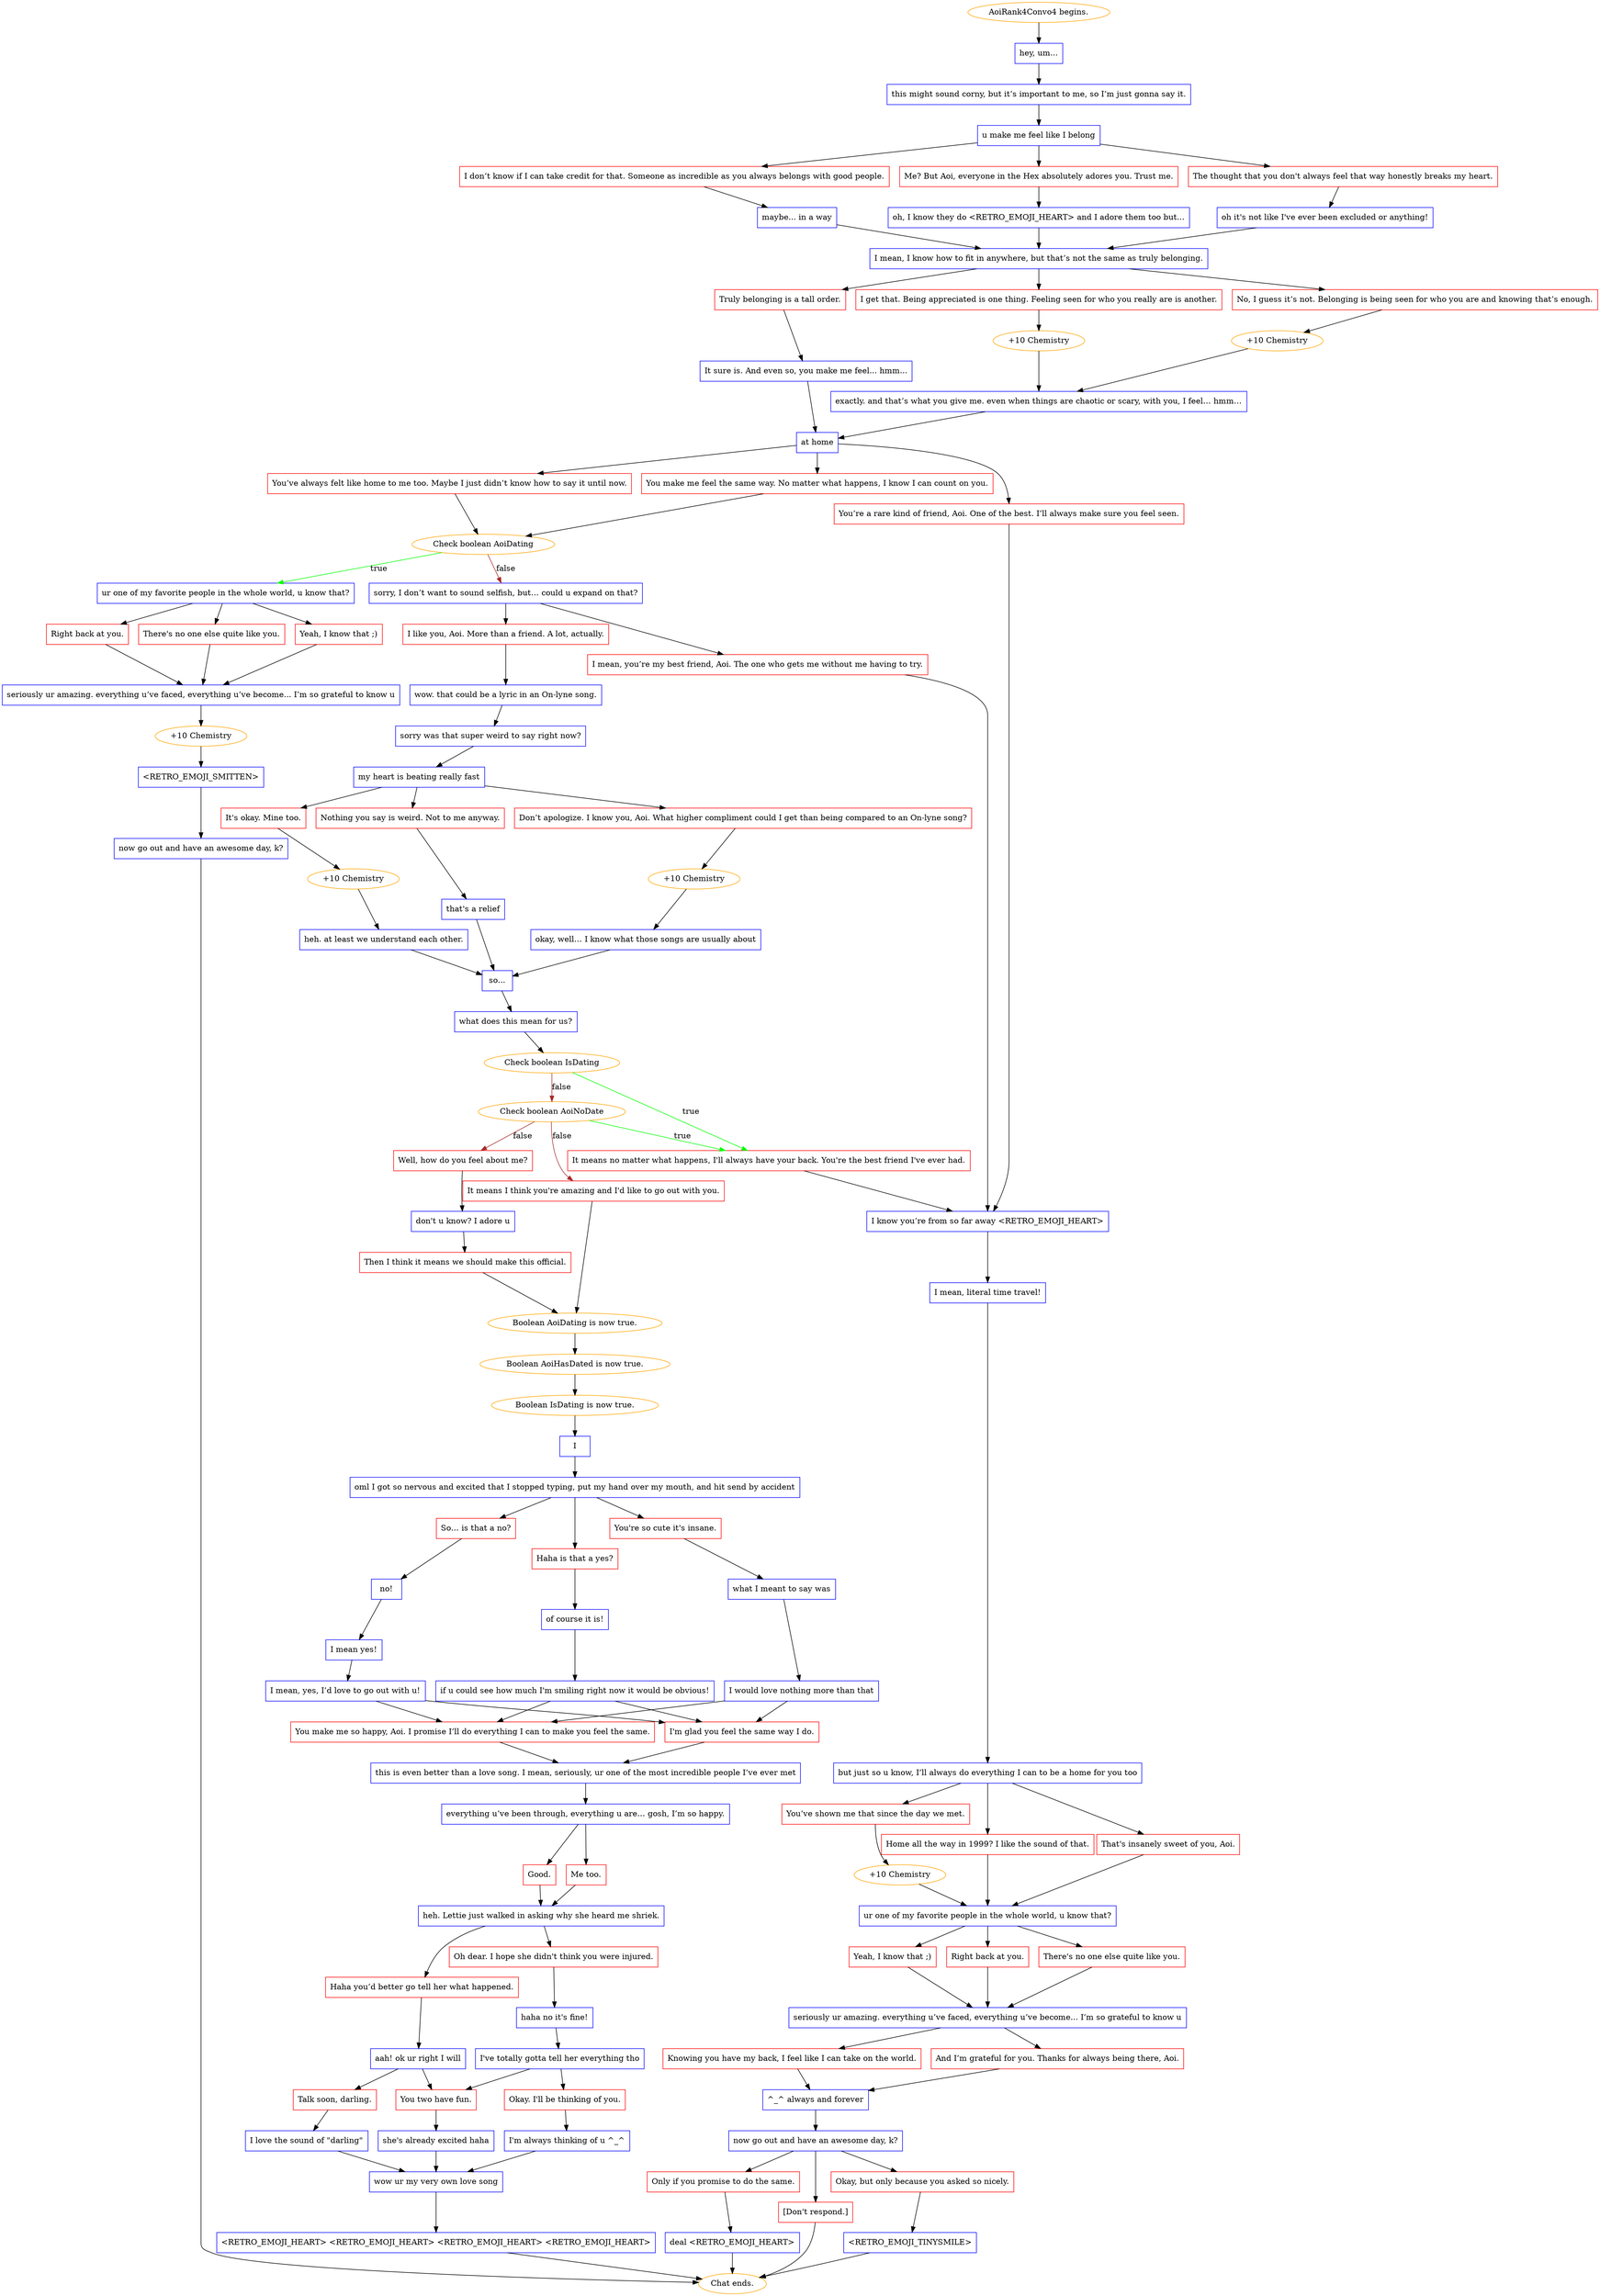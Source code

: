 digraph {
	"AoiRank4Convo4 begins." [color=orange];
		"AoiRank4Convo4 begins." -> 2556;
	2556 [label="hey, um...",shape=box,color=blue];
		2556 -> 2557;
	2557 [label="this might sound corny, but it’s important to me, so I’m just gonna say it.",shape=box,color=blue];
		2557 -> 2558;
	2558 [label="u make me feel like I belong",shape=box,color=blue];
		2558 -> 2559;
		2558 -> 2561;
		2558 -> 2563;
	2559 [label="I don’t know if I can take credit for that. Someone as incredible as you always belongs with good people.",shape=box,color=red];
		2559 -> 2560;
	2561 [label="Me? But Aoi, everyone in the Hex absolutely adores you. Trust me.",shape=box,color=red];
		2561 -> 2562;
	2563 [label="The thought that you don't always feel that way honestly breaks my heart.",shape=box,color=red];
		2563 -> 2564;
	2560 [label="maybe... in a way",shape=box,color=blue];
		2560 -> 2565;
	2562 [label="oh, I know they do <RETRO_EMOJI_HEART> and I adore them too but...",shape=box,color=blue];
		2562 -> 2565;
	2564 [label="oh it's not like I've ever been excluded or anything!",shape=box,color=blue];
		2564 -> 2565;
	2565 [label="I mean, I know how to fit in anywhere, but that’s not the same as truly belonging.",shape=box,color=blue];
		2565 -> 2566;
		2565 -> 2567;
		2565 -> 2568;
	2566 [label="I get that. Being appreciated is one thing. Feeling seen for who you really are is another.",shape=box,color=red];
		2566 -> 2569;
	2567 [label="No, I guess it’s not. Belonging is being seen for who you are and knowing that’s enough.",shape=box,color=red];
		2567 -> 2570;
	2568 [label="Truly belonging is a tall order.",shape=box,color=red];
		2568 -> 2571;
	2569 [label="+10 Chemistry",color=orange];
		2569 -> 2572;
	2570 [label="+10 Chemistry",color=orange];
		2570 -> 2572;
	2571 [label="It sure is. And even so, you make me feel... hmm...",shape=box,color=blue];
		2571 -> 2573;
	2572 [label="exactly. and that’s what you give me. even when things are chaotic or scary, with you, I feel… hmm…",shape=box,color=blue];
		2572 -> 2573;
	2573 [label="at home",shape=box,color=blue];
		2573 -> 2574;
		2573 -> 2575;
		2573 -> 2576;
	2574 [label="You’ve always felt like home to me too. Maybe I just didn’t know how to say it until now.",shape=box,color=red];
		2574 -> 3812;
	2575 [label="You make me feel the same way. No matter what happens, I know I can count on you.",shape=box,color=red];
		2575 -> 3812;
	2576 [label="You’re a rare kind of friend, Aoi. One of the best. I’ll always make sure you feel seen.",shape=box,color=red];
		2576 -> 2581;
	3812 [label="Check boolean AoiDating",color=orange];
		3812 -> 3814 [label=true,color=green];
		3812 -> 3813 [label=false,color=brown];
	2581 [label="I know you’re from so far away <RETRO_EMOJI_HEART>",shape=box,color=blue];
		2581 -> 2584;
	3814 [label="ur one of my favorite people in the whole world, u know that?",shape=box,color=blue];
		3814 -> j721986018;
		3814 -> j2554621878;
		3814 -> j252059923;
	3813 [label="sorry, I don’t want to sound selfish, but… could u expand on that?",shape=box,color=blue];
		3813 -> 2578;
		3813 -> 2579;
	2584 [label="I mean, literal time travel!",shape=box,color=blue];
		2584 -> 2585;
	j721986018 [label="Right back at you.",shape=box,color=red];
		j721986018 -> j2153393559;
	j2554621878 [label="There's no one else quite like you.",shape=box,color=red];
		j2554621878 -> j2153393559;
	j252059923 [label="Yeah, I know that ;)",shape=box,color=red];
		j252059923 -> j2153393559;
	2578 [label="I like you, Aoi. More than a friend. A lot, actually.",shape=box,color=red];
		2578 -> 2580;
	2579 [label="I mean, you’re my best friend, Aoi. The one who gets me without me having to try.",shape=box,color=red];
		2579 -> 2581;
	2585 [label="but just so u know, I’ll always do everything I can to be a home for you too",shape=box,color=blue];
		2585 -> 2589;
		2585 -> 2590;
		2585 -> 2591;
	j2153393559 [label="seriously ur amazing. everything u’ve faced, everything u’ve become... I’m so grateful to know u",shape=box,color=blue];
		j2153393559 -> j2419009152;
	2580 [label="wow. that could be a lyric in an On-lyne song.",shape=box,color=blue];
		2580 -> 2582;
	2589 [label="You’ve shown me that since the day we met.",shape=box,color=red];
		2589 -> 2596;
	2590 [label="Home all the way in 1999? I like the sound of that.",shape=box,color=red];
		2590 -> 2597;
	2591 [label="That's insanely sweet of you, Aoi.",shape=box,color=red];
		2591 -> 2597;
	j2419009152 [label="+10 Chemistry",color=orange];
		j2419009152 -> j1935015677;
	2582 [label="sorry was that super weird to say right now?",shape=box,color=blue];
		2582 -> 2583;
	2596 [label="+10 Chemistry",color=orange];
		2596 -> 2597;
	2597 [label="ur one of my favorite people in the whole world, u know that?",shape=box,color=blue];
		2597 -> 2600;
		2597 -> 2601;
		2597 -> 2602;
	j1935015677 [label="<RETRO_EMOJI_SMITTEN>",shape=box,color=blue];
		j1935015677 -> j1191102902;
	2583 [label="my heart is beating really fast",shape=box,color=blue];
		2583 -> 2586;
		2583 -> 2587;
		2583 -> 2588;
	2600 [label="Right back at you.",shape=box,color=red];
		2600 -> 2612;
	2601 [label="There's no one else quite like you.",shape=box,color=red];
		2601 -> 2612;
	2602 [label="Yeah, I know that ;)",shape=box,color=red];
		2602 -> 2612;
	j1191102902 [label="now go out and have an awesome day, k?",shape=box,color=blue];
		j1191102902 -> "Chat ends.";
	2586 [label="Don’t apologize. I know you, Aoi. What higher compliment could I get than being compared to an On-lyne song?",shape=box,color=red];
		2586 -> 2592;
	2587 [label="It's okay. Mine too.",shape=box,color=red];
		2587 -> 2595;
	2588 [label="Nothing you say is weird. Not to me anyway.",shape=box,color=red];
		2588 -> 2598;
	2612 [label="seriously ur amazing. everything u’ve faced, everything u’ve become... I’m so grateful to know u",shape=box,color=blue];
		2612 -> 2613;
		2612 -> 2614;
	"Chat ends." [color=orange];
	2592 [label="+10 Chemistry",color=orange];
		2592 -> 2593;
	2595 [label="+10 Chemistry",color=orange];
		2595 -> 2594;
	2598 [label="that's a relief",shape=box,color=blue];
		2598 -> 2599;
	2613 [label="Knowing you have my back, I feel like I can take on the world.",shape=box,color=red];
		2613 -> 2615;
	2614 [label="And I’m grateful for you. Thanks for always being there, Aoi.",shape=box,color=red];
		2614 -> 2615;
	2593 [label="okay, well… I know what those songs are usually about",shape=box,color=blue];
		2593 -> 2599;
	2594 [label="heh. at least we understand each other.",shape=box,color=blue];
		2594 -> 2599;
	2599 [label="so...",shape=box,color=blue];
		2599 -> 3834;
	2615 [label="^_^ always and forever",shape=box,color=blue];
		2615 -> 2616;
	3834 [label="what does this mean for us?",shape=box,color=blue];
		3834 -> 3215;
	2616 [label="now go out and have an awesome day, k?",shape=box,color=blue];
		2616 -> j517303961;
		2616 -> j1483870242;
		2616 -> j2144395856;
	3215 [label="Check boolean IsDating",color=orange];
		3215 -> 2604 [label=true,color=green];
		3215 -> 3203 [label=false,color=brown];
	j517303961 [label="Okay, but only because you asked so nicely.",shape=box,color=red];
		j517303961 -> j1589091153;
	j1483870242 [label="Only if you promise to do the same.",shape=box,color=red];
		j1483870242 -> j1315345325;
	j2144395856 [label="[Don't respond.]",shape=box,color=red];
		j2144395856 -> "Chat ends.";
	2604 [label="It means no matter what happens, I'll always have your back. You're the best friend I've ever had.",shape=box,color=red];
		2604 -> 2581;
	3203 [label="Check boolean AoiNoDate",color=orange];
		3203 -> 2604 [label=true,color=green];
		3203 -> 2605 [label=false,color=brown];
		3203 -> 2606 [label=false,color=brown];
	j1589091153 [label="<RETRO_EMOJI_TINYSMILE>",shape=box,color=blue];
		j1589091153 -> "Chat ends.";
	j1315345325 [label="deal <RETRO_EMOJI_HEART>",shape=box,color=blue];
		j1315345325 -> "Chat ends.";
	2605 [label="It means I think you're amazing and I'd like to go out with you.",shape=box,color=red];
		2605 -> 2609;
	2606 [label="Well, how do you feel about me?",shape=box,color=red];
		2606 -> 2607;
	2609 [label="Boolean AoiDating is now true.",color=orange];
		2609 -> 2610;
	2607 [label="don't u know? I adore u",shape=box,color=blue];
		2607 -> 2608;
	2610 [label="Boolean AoiHasDated is now true.",color=orange];
		2610 -> 2611;
	2608 [label="Then I think it means we should make this official.",shape=box,color=red];
		2608 -> 2609;
	2611 [label="Boolean IsDating is now true.",color=orange];
		2611 -> 2625;
	2625 [label="I",shape=box,color=blue];
		2625 -> 2626;
	2626 [label="oml I got so nervous and excited that I stopped typing, put my hand over my mouth, and hit send by accident",shape=box,color=blue];
		2626 -> 2627;
		2626 -> 2628;
		2626 -> 2629;
	2627 [label="Haha is that a yes?",shape=box,color=red];
		2627 -> 2630;
	2628 [label="You're so cute it's insane.",shape=box,color=red];
		2628 -> 2632;
	2629 [label="So… is that a no?",shape=box,color=red];
		2629 -> 2634;
	2630 [label="of course it is!",shape=box,color=blue];
		2630 -> 2631;
	2632 [label="what I meant to say was",shape=box,color=blue];
		2632 -> 2633;
	2634 [label="no!",shape=box,color=blue];
		2634 -> 2635;
	2631 [label="if u could see how much I'm smiling right now it would be obvious!",shape=box,color=blue];
		2631 -> 2637;
		2631 -> 2638;
	2633 [label="I would love nothing more than that",shape=box,color=blue];
		2633 -> 2637;
		2633 -> 2638;
	2635 [label="I mean yes!",shape=box,color=blue];
		2635 -> 2636;
	2637 [label="I'm glad you feel the same way I do.",shape=box,color=red];
		2637 -> 2639;
	2638 [label="You make me so happy, Aoi. I promise I’ll do everything I can to make you feel the same.",shape=box,color=red];
		2638 -> 2639;
	2636 [label="I mean, yes, I’d love to go out with u!",shape=box,color=blue];
		2636 -> 2637;
		2636 -> 2638;
	2639 [label="this is even better than a love song. I mean, seriously, ur one of the most incredible people I’ve ever met",shape=box,color=blue];
		2639 -> 2640;
	2640 [label="everything u’ve been through, everything u are… gosh, I’m so happy.",shape=box,color=blue];
		2640 -> 2641;
		2640 -> 2642;
	2641 [label="Good.",shape=box,color=red];
		2641 -> 2643;
	2642 [label="Me too.",shape=box,color=red];
		2642 -> 2643;
	2643 [label="heh. Lettie just walked in asking why she heard me shriek.",shape=box,color=blue];
		2643 -> 2644;
		2643 -> 2645;
	2644 [label="Oh dear. I hope she didn't think you were injured.",shape=box,color=red];
		2644 -> 2646;
	2645 [label="Haha you’d better go tell her what happened.",shape=box,color=red];
		2645 -> 2647;
	2646 [label="haha no it's fine!",shape=box,color=blue];
		2646 -> 2648;
	2647 [label="aah! ok ur right I will",shape=box,color=blue];
		2647 -> j3015582013;
		2647 -> j3532631753;
	2648 [label="I've totally gotta tell her everything tho",shape=box,color=blue];
		2648 -> j3015582013;
		2648 -> j3511844576;
	j3015582013 [label="You two have fun.",shape=box,color=red];
		j3015582013 -> j3785714523;
	j3532631753 [label="Talk soon, darling.",shape=box,color=red];
		j3532631753 -> j1520823817;
	j3511844576 [label="Okay. I'll be thinking of you.",shape=box,color=red];
		j3511844576 -> j122454758;
	j3785714523 [label="she's already excited haha",shape=box,color=blue];
		j3785714523 -> j256862827;
	j1520823817 [label="I love the sound of \"darling\"",shape=box,color=blue];
		j1520823817 -> j256862827;
	j122454758 [label="I'm always thinking of u ^_^",shape=box,color=blue];
		j122454758 -> j256862827;
	j256862827 [label="wow ur my very own love song",shape=box,color=blue];
		j256862827 -> j3055390229;
	j3055390229 [label="<RETRO_EMOJI_HEART> <RETRO_EMOJI_HEART> <RETRO_EMOJI_HEART> <RETRO_EMOJI_HEART>",shape=box,color=blue];
		j3055390229 -> "Chat ends.";
}